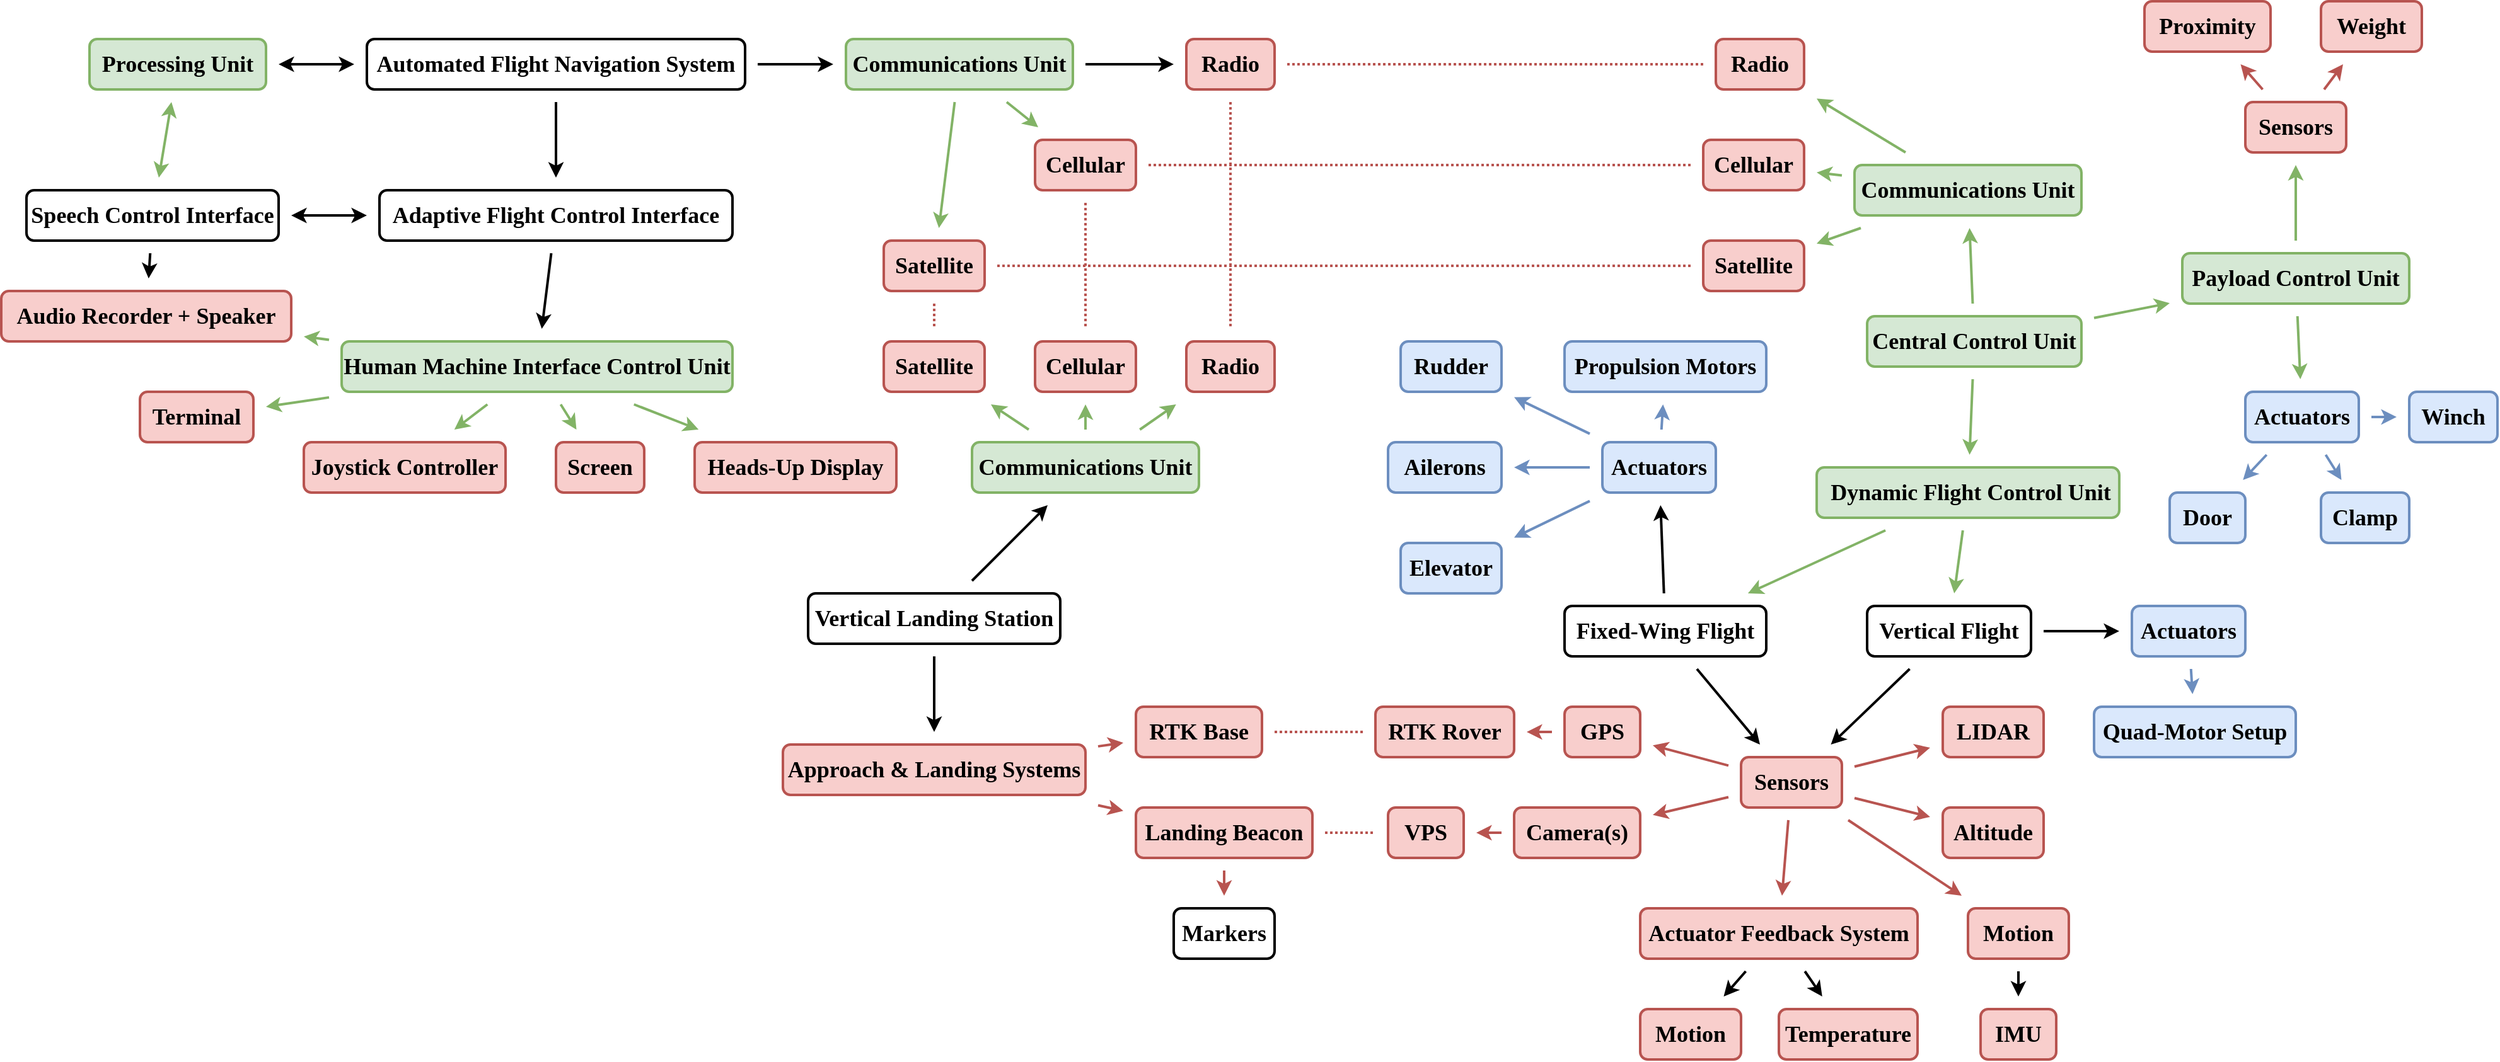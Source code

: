 <mxfile version="26.0.2">
  <diagram name="Page-1" id="opTFxVHu0gOJ7aBRX90U">
    <mxGraphModel dx="2050" dy="780" grid="1" gridSize="10" guides="0" tooltips="1" connect="1" arrows="1" fold="1" page="1" pageScale="1" pageWidth="3300" pageHeight="4681" math="0" shadow="0">
      <root>
        <mxCell id="0" />
        <mxCell id="1" parent="0" />
        <mxCell id="glFljDJXkqwpiTUZza7d-10" style="edgeStyle=none;shape=connector;rounded=0;orthogonalLoop=1;jettySize=auto;html=1;strokeColor=#82b366;strokeWidth=2;align=center;verticalAlign=middle;fontFamily=Helvetica;fontSize=18;fontColor=default;labelBackgroundColor=default;startArrow=none;startFill=0;endArrow=classic;sourcePerimeterSpacing=10;targetPerimeterSpacing=10;fillColor=#d5e8d4;" parent="1" source="glFljDJXkqwpiTUZza7d-3" target="glFljDJXkqwpiTUZza7d-7" edge="1">
          <mxGeometry relative="1" as="geometry" />
        </mxCell>
        <mxCell id="glFljDJXkqwpiTUZza7d-12" style="edgeStyle=none;shape=connector;rounded=0;orthogonalLoop=1;jettySize=auto;html=1;strokeColor=#82b366;strokeWidth=2;align=center;verticalAlign=middle;fontFamily=Helvetica;fontSize=18;fontColor=default;labelBackgroundColor=default;startArrow=none;startFill=0;endArrow=classic;sourcePerimeterSpacing=10;targetPerimeterSpacing=10;fillColor=#d5e8d4;" parent="1" source="glFljDJXkqwpiTUZza7d-3" target="glFljDJXkqwpiTUZza7d-8" edge="1">
          <mxGeometry relative="1" as="geometry" />
        </mxCell>
        <mxCell id="cvHBOhSXhbi2I6oa22PW-60" value="" style="edgeStyle=none;shape=connector;rounded=0;orthogonalLoop=1;jettySize=auto;html=1;strokeColor=#82b366;strokeWidth=2;align=center;verticalAlign=middle;fontFamily=Helvetica;fontSize=18;fontColor=default;labelBackgroundColor=default;startArrow=none;startFill=0;endArrow=classic;sourcePerimeterSpacing=10;targetPerimeterSpacing=10;fillColor=#d5e8d4;" parent="1" source="glFljDJXkqwpiTUZza7d-3" target="cvHBOhSXhbi2I6oa22PW-59" edge="1">
          <mxGeometry relative="1" as="geometry" />
        </mxCell>
        <mxCell id="glFljDJXkqwpiTUZza7d-3" value="&lt;font&gt;Central Control Unit&lt;/font&gt;" style="rounded=1;whiteSpace=wrap;html=1;glass=0;shadow=0;fontFamily=Times New Roman;perimeterSpacing=0;strokeWidth=2;fontSize=18;fontStyle=1;fillColor=#d5e8d4;strokeColor=#82b366;" parent="1" vertex="1">
          <mxGeometry x="1800" y="540" width="170" height="40" as="geometry" />
        </mxCell>
        <mxCell id="cvHBOhSXhbi2I6oa22PW-13" value="" style="edgeStyle=none;shape=connector;rounded=0;orthogonalLoop=1;jettySize=auto;html=1;strokeColor=#82b366;strokeWidth=2;align=center;verticalAlign=middle;fontFamily=Helvetica;fontSize=18;fontColor=default;labelBackgroundColor=default;startArrow=none;startFill=0;endArrow=classic;sourcePerimeterSpacing=10;targetPerimeterSpacing=10;fillColor=#d5e8d4;" parent="1" source="glFljDJXkqwpiTUZza7d-7" target="cvHBOhSXhbi2I6oa22PW-12" edge="1">
          <mxGeometry relative="1" as="geometry" />
        </mxCell>
        <mxCell id="cvHBOhSXhbi2I6oa22PW-17" value="" style="edgeStyle=none;shape=connector;rounded=0;orthogonalLoop=1;jettySize=auto;html=1;strokeColor=#82b366;strokeWidth=2;align=center;verticalAlign=middle;fontFamily=Helvetica;fontSize=18;fontColor=default;labelBackgroundColor=default;startArrow=none;startFill=0;endArrow=classic;sourcePerimeterSpacing=10;targetPerimeterSpacing=10;fillColor=#d5e8d4;" parent="1" source="glFljDJXkqwpiTUZza7d-7" target="cvHBOhSXhbi2I6oa22PW-16" edge="1">
          <mxGeometry relative="1" as="geometry" />
        </mxCell>
        <mxCell id="glFljDJXkqwpiTUZza7d-7" value="&amp;nbsp;Dynamic Flight Control Unit" style="rounded=1;whiteSpace=wrap;html=1;glass=0;shadow=0;fontFamily=Times New Roman;perimeterSpacing=0;strokeWidth=2;fontSize=18;fontStyle=1;fillColor=#d5e8d4;strokeColor=#82b366;" parent="1" vertex="1">
          <mxGeometry x="1760" y="660" width="240" height="40" as="geometry" />
        </mxCell>
        <mxCell id="cvHBOhSXhbi2I6oa22PW-1" style="edgeStyle=none;shape=connector;rounded=0;orthogonalLoop=1;jettySize=auto;html=1;strokeColor=#82b366;strokeWidth=2;align=center;verticalAlign=middle;fontFamily=Helvetica;fontSize=18;fontColor=default;labelBackgroundColor=default;startArrow=none;startFill=0;endArrow=classic;sourcePerimeterSpacing=10;targetPerimeterSpacing=10;fillColor=#d5e8d4;" parent="1" source="glFljDJXkqwpiTUZza7d-8" target="glFljDJXkqwpiTUZza7d-13" edge="1">
          <mxGeometry relative="1" as="geometry" />
        </mxCell>
        <mxCell id="cvHBOhSXhbi2I6oa22PW-3" style="edgeStyle=none;shape=connector;rounded=0;orthogonalLoop=1;jettySize=auto;html=1;strokeColor=#82b366;strokeWidth=2;align=center;verticalAlign=middle;fontFamily=Helvetica;fontSize=18;fontColor=default;labelBackgroundColor=default;startArrow=none;startFill=0;endArrow=classic;sourcePerimeterSpacing=10;targetPerimeterSpacing=10;fillColor=#d5e8d4;" parent="1" source="glFljDJXkqwpiTUZza7d-8" target="cvHBOhSXhbi2I6oa22PW-2" edge="1">
          <mxGeometry relative="1" as="geometry" />
        </mxCell>
        <mxCell id="glFljDJXkqwpiTUZza7d-8" value="Payload Control Unit" style="rounded=1;whiteSpace=wrap;html=1;glass=0;shadow=0;fontFamily=Times New Roman;perimeterSpacing=0;strokeWidth=2;fontSize=18;fontStyle=1;fillColor=#d5e8d4;strokeColor=#82b366;" parent="1" vertex="1">
          <mxGeometry x="2050" y="490" width="180" height="40" as="geometry" />
        </mxCell>
        <mxCell id="cvHBOhSXhbi2I6oa22PW-10" style="edgeStyle=none;shape=connector;rounded=0;orthogonalLoop=1;jettySize=auto;html=1;strokeColor=#b85450;strokeWidth=2;align=center;verticalAlign=middle;fontFamily=Helvetica;fontSize=18;fontColor=default;labelBackgroundColor=default;startArrow=none;startFill=0;endArrow=classic;sourcePerimeterSpacing=10;targetPerimeterSpacing=10;fillColor=#f8cecc;" parent="1" source="glFljDJXkqwpiTUZza7d-13" target="glFljDJXkqwpiTUZza7d-15" edge="1">
          <mxGeometry relative="1" as="geometry" />
        </mxCell>
        <mxCell id="cvHBOhSXhbi2I6oa22PW-11" style="edgeStyle=none;shape=connector;rounded=0;orthogonalLoop=1;jettySize=auto;html=1;strokeColor=#b85450;strokeWidth=2;align=center;verticalAlign=middle;fontFamily=Helvetica;fontSize=18;fontColor=default;labelBackgroundColor=default;startArrow=none;startFill=0;endArrow=classic;sourcePerimeterSpacing=10;targetPerimeterSpacing=10;fillColor=#f8cecc;" parent="1" source="glFljDJXkqwpiTUZza7d-13" target="glFljDJXkqwpiTUZza7d-14" edge="1">
          <mxGeometry relative="1" as="geometry" />
        </mxCell>
        <mxCell id="glFljDJXkqwpiTUZza7d-13" value="Sensors" style="rounded=1;whiteSpace=wrap;html=1;glass=0;shadow=0;fontFamily=Times New Roman;perimeterSpacing=0;strokeWidth=2;fontSize=18;fontStyle=1;fillColor=#f8cecc;strokeColor=#b85450;" parent="1" vertex="1">
          <mxGeometry x="2100" y="370" width="80" height="40" as="geometry" />
        </mxCell>
        <mxCell id="glFljDJXkqwpiTUZza7d-14" value="Proximity" style="rounded=1;whiteSpace=wrap;html=1;glass=0;shadow=0;fontFamily=Times New Roman;perimeterSpacing=0;strokeWidth=2;fontSize=18;fontStyle=1;fillColor=#f8cecc;strokeColor=#b85450;" parent="1" vertex="1">
          <mxGeometry x="2020" y="290" width="100" height="40" as="geometry" />
        </mxCell>
        <mxCell id="glFljDJXkqwpiTUZza7d-15" value="Weight" style="rounded=1;whiteSpace=wrap;html=1;glass=0;shadow=0;fontFamily=Times New Roman;perimeterSpacing=0;strokeWidth=2;fontSize=18;fontStyle=1;fillColor=#f8cecc;strokeColor=#b85450;" parent="1" vertex="1">
          <mxGeometry x="2160" y="290" width="80" height="40" as="geometry" />
        </mxCell>
        <mxCell id="cvHBOhSXhbi2I6oa22PW-7" style="edgeStyle=none;shape=connector;rounded=0;orthogonalLoop=1;jettySize=auto;html=1;strokeColor=#6c8ebf;strokeWidth=2;align=center;verticalAlign=middle;fontFamily=Helvetica;fontSize=18;fontColor=default;labelBackgroundColor=default;startArrow=none;startFill=0;endArrow=classic;sourcePerimeterSpacing=10;targetPerimeterSpacing=10;fillColor=#dae8fc;" parent="1" source="cvHBOhSXhbi2I6oa22PW-2" target="cvHBOhSXhbi2I6oa22PW-4" edge="1">
          <mxGeometry relative="1" as="geometry" />
        </mxCell>
        <mxCell id="cvHBOhSXhbi2I6oa22PW-8" style="edgeStyle=none;shape=connector;rounded=0;orthogonalLoop=1;jettySize=auto;html=1;strokeColor=#6c8ebf;strokeWidth=2;align=center;verticalAlign=middle;fontFamily=Helvetica;fontSize=18;fontColor=default;labelBackgroundColor=default;startArrow=none;startFill=0;endArrow=classic;sourcePerimeterSpacing=10;targetPerimeterSpacing=10;fillColor=#dae8fc;" parent="1" source="cvHBOhSXhbi2I6oa22PW-2" target="cvHBOhSXhbi2I6oa22PW-5" edge="1">
          <mxGeometry relative="1" as="geometry" />
        </mxCell>
        <mxCell id="cvHBOhSXhbi2I6oa22PW-9" style="edgeStyle=none;shape=connector;rounded=0;orthogonalLoop=1;jettySize=auto;html=1;strokeColor=#6c8ebf;strokeWidth=2;align=center;verticalAlign=middle;fontFamily=Helvetica;fontSize=18;fontColor=default;labelBackgroundColor=default;startArrow=none;startFill=0;endArrow=classic;sourcePerimeterSpacing=10;targetPerimeterSpacing=10;fillColor=#dae8fc;" parent="1" source="cvHBOhSXhbi2I6oa22PW-2" target="cvHBOhSXhbi2I6oa22PW-6" edge="1">
          <mxGeometry relative="1" as="geometry" />
        </mxCell>
        <mxCell id="cvHBOhSXhbi2I6oa22PW-2" value="Actuators" style="rounded=1;whiteSpace=wrap;html=1;glass=0;shadow=0;fontFamily=Times New Roman;perimeterSpacing=0;strokeWidth=2;fontSize=18;fontStyle=1;fillColor=#dae8fc;strokeColor=#6c8ebf;" parent="1" vertex="1">
          <mxGeometry x="2100" y="600" width="90" height="40" as="geometry" />
        </mxCell>
        <mxCell id="cvHBOhSXhbi2I6oa22PW-4" value="Door" style="rounded=1;whiteSpace=wrap;html=1;glass=0;shadow=0;fontFamily=Times New Roman;perimeterSpacing=0;strokeWidth=2;fontSize=18;fontStyle=1;fillColor=#dae8fc;strokeColor=#6c8ebf;" parent="1" vertex="1">
          <mxGeometry x="2040" y="680" width="60" height="40" as="geometry" />
        </mxCell>
        <mxCell id="cvHBOhSXhbi2I6oa22PW-5" value="Clamp" style="rounded=1;whiteSpace=wrap;html=1;glass=0;shadow=0;fontFamily=Times New Roman;perimeterSpacing=0;strokeWidth=2;fontSize=18;fontStyle=1;fillColor=#dae8fc;strokeColor=#6c8ebf;" parent="1" vertex="1">
          <mxGeometry x="2160" y="680" width="70" height="40" as="geometry" />
        </mxCell>
        <mxCell id="cvHBOhSXhbi2I6oa22PW-6" value="Winch" style="rounded=1;whiteSpace=wrap;html=1;glass=0;shadow=0;fontFamily=Times New Roman;perimeterSpacing=0;strokeWidth=2;fontSize=18;fontStyle=1;fillColor=#dae8fc;strokeColor=#6c8ebf;" parent="1" vertex="1">
          <mxGeometry x="2230" y="600" width="70" height="40" as="geometry" />
        </mxCell>
        <mxCell id="cvHBOhSXhbi2I6oa22PW-15" value="" style="edgeStyle=none;shape=connector;rounded=0;orthogonalLoop=1;jettySize=auto;html=1;strokeColor=default;strokeWidth=2;align=center;verticalAlign=middle;fontFamily=Helvetica;fontSize=18;fontColor=default;labelBackgroundColor=default;startArrow=none;startFill=0;endArrow=classic;sourcePerimeterSpacing=10;targetPerimeterSpacing=10;" parent="1" source="cvHBOhSXhbi2I6oa22PW-12" target="cvHBOhSXhbi2I6oa22PW-14" edge="1">
          <mxGeometry relative="1" as="geometry" />
        </mxCell>
        <mxCell id="cvHBOhSXhbi2I6oa22PW-33" value="" style="edgeStyle=none;shape=connector;rounded=0;orthogonalLoop=1;jettySize=auto;html=1;strokeColor=default;strokeWidth=2;align=center;verticalAlign=middle;fontFamily=Helvetica;fontSize=18;fontColor=default;labelBackgroundColor=default;startArrow=none;startFill=0;endArrow=classic;sourcePerimeterSpacing=10;targetPerimeterSpacing=10;" parent="1" source="cvHBOhSXhbi2I6oa22PW-12" target="cvHBOhSXhbi2I6oa22PW-32" edge="1">
          <mxGeometry relative="1" as="geometry" />
        </mxCell>
        <mxCell id="cvHBOhSXhbi2I6oa22PW-12" value="Fixed-Wing Flight" style="whiteSpace=wrap;html=1;fontSize=18;fontFamily=Times New Roman;rounded=1;glass=0;shadow=0;strokeWidth=2;fontStyle=1;" parent="1" vertex="1">
          <mxGeometry x="1560" y="770" width="160" height="40" as="geometry" />
        </mxCell>
        <mxCell id="cvHBOhSXhbi2I6oa22PW-19" value="" style="edgeStyle=none;shape=connector;rounded=0;orthogonalLoop=1;jettySize=auto;html=1;strokeColor=#b85450;strokeWidth=2;align=center;verticalAlign=middle;fontFamily=Helvetica;fontSize=18;fontColor=default;labelBackgroundColor=default;startArrow=none;startFill=0;endArrow=classic;sourcePerimeterSpacing=10;targetPerimeterSpacing=10;fillColor=#f8cecc;" parent="1" source="cvHBOhSXhbi2I6oa22PW-14" target="cvHBOhSXhbi2I6oa22PW-18" edge="1">
          <mxGeometry relative="1" as="geometry" />
        </mxCell>
        <mxCell id="cvHBOhSXhbi2I6oa22PW-22" value="" style="edgeStyle=none;shape=connector;rounded=0;orthogonalLoop=1;jettySize=auto;html=1;strokeColor=#b85450;strokeWidth=2;align=center;verticalAlign=middle;fontFamily=Helvetica;fontSize=18;fontColor=default;labelBackgroundColor=default;startArrow=none;startFill=0;endArrow=classic;sourcePerimeterSpacing=10;targetPerimeterSpacing=10;fillColor=#f8cecc;" parent="1" source="cvHBOhSXhbi2I6oa22PW-14" target="cvHBOhSXhbi2I6oa22PW-21" edge="1">
          <mxGeometry relative="1" as="geometry" />
        </mxCell>
        <mxCell id="cvHBOhSXhbi2I6oa22PW-24" value="" style="edgeStyle=none;shape=connector;rounded=0;orthogonalLoop=1;jettySize=auto;html=1;strokeColor=#b85450;strokeWidth=2;align=center;verticalAlign=middle;fontFamily=Helvetica;fontSize=18;fontColor=default;labelBackgroundColor=default;startArrow=none;startFill=0;endArrow=classic;sourcePerimeterSpacing=10;targetPerimeterSpacing=10;fillColor=#f8cecc;" parent="1" source="cvHBOhSXhbi2I6oa22PW-14" target="cvHBOhSXhbi2I6oa22PW-23" edge="1">
          <mxGeometry relative="1" as="geometry" />
        </mxCell>
        <mxCell id="cvHBOhSXhbi2I6oa22PW-29" value="" style="edgeStyle=none;shape=connector;rounded=0;orthogonalLoop=1;jettySize=auto;html=1;strokeColor=#b85450;strokeWidth=2;align=center;verticalAlign=middle;fontFamily=Helvetica;fontSize=18;fontColor=default;labelBackgroundColor=default;startArrow=none;startFill=0;endArrow=classic;sourcePerimeterSpacing=10;targetPerimeterSpacing=10;fillColor=#f8cecc;" parent="1" source="cvHBOhSXhbi2I6oa22PW-14" target="cvHBOhSXhbi2I6oa22PW-28" edge="1">
          <mxGeometry relative="1" as="geometry" />
        </mxCell>
        <mxCell id="cvHBOhSXhbi2I6oa22PW-54" value="" style="edgeStyle=none;shape=connector;rounded=0;orthogonalLoop=1;jettySize=auto;html=1;strokeColor=#b85450;strokeWidth=2;align=center;verticalAlign=middle;fontFamily=Helvetica;fontSize=18;fontColor=default;labelBackgroundColor=default;startArrow=none;startFill=0;endArrow=classic;sourcePerimeterSpacing=10;targetPerimeterSpacing=10;fillColor=#f8cecc;" parent="1" source="cvHBOhSXhbi2I6oa22PW-14" target="cvHBOhSXhbi2I6oa22PW-53" edge="1">
          <mxGeometry relative="1" as="geometry" />
        </mxCell>
        <mxCell id="cvHBOhSXhbi2I6oa22PW-151" style="edgeStyle=none;shape=connector;rounded=0;orthogonalLoop=1;jettySize=auto;html=1;strokeColor=#b85450;strokeWidth=2;align=center;verticalAlign=middle;fontFamily=Helvetica;fontSize=11;fontColor=default;labelBackgroundColor=default;startArrow=none;startFill=0;endArrow=classic;sourcePerimeterSpacing=10;targetPerimeterSpacing=10;fillColor=#f8cecc;" parent="1" source="cvHBOhSXhbi2I6oa22PW-14" target="cvHBOhSXhbi2I6oa22PW-47" edge="1">
          <mxGeometry relative="1" as="geometry" />
        </mxCell>
        <mxCell id="cvHBOhSXhbi2I6oa22PW-14" value="&lt;font&gt;Sensors&lt;/font&gt;" style="whiteSpace=wrap;html=1;fontSize=18;fontFamily=Times New Roman;rounded=1;glass=0;shadow=0;strokeWidth=2;fontStyle=1;fillColor=#f8cecc;strokeColor=#b85450;" parent="1" vertex="1">
          <mxGeometry x="1700" y="890" width="80" height="40" as="geometry" />
        </mxCell>
        <mxCell id="cvHBOhSXhbi2I6oa22PW-42" style="edgeStyle=none;shape=connector;rounded=0;orthogonalLoop=1;jettySize=auto;html=1;strokeColor=default;strokeWidth=2;align=center;verticalAlign=middle;fontFamily=Helvetica;fontSize=18;fontColor=default;labelBackgroundColor=default;startArrow=none;startFill=0;endArrow=classic;sourcePerimeterSpacing=10;targetPerimeterSpacing=10;" parent="1" source="cvHBOhSXhbi2I6oa22PW-16" target="cvHBOhSXhbi2I6oa22PW-14" edge="1">
          <mxGeometry relative="1" as="geometry" />
        </mxCell>
        <mxCell id="cvHBOhSXhbi2I6oa22PW-44" value="" style="edgeStyle=none;shape=connector;rounded=0;orthogonalLoop=1;jettySize=auto;html=1;strokeColor=default;strokeWidth=2;align=center;verticalAlign=middle;fontFamily=Helvetica;fontSize=18;fontColor=default;labelBackgroundColor=default;startArrow=none;startFill=0;endArrow=classic;sourcePerimeterSpacing=10;targetPerimeterSpacing=10;" parent="1" source="cvHBOhSXhbi2I6oa22PW-16" target="cvHBOhSXhbi2I6oa22PW-43" edge="1">
          <mxGeometry relative="1" as="geometry" />
        </mxCell>
        <mxCell id="cvHBOhSXhbi2I6oa22PW-16" value="Vertical Flight" style="whiteSpace=wrap;html=1;fontSize=18;fontFamily=Times New Roman;rounded=1;glass=0;shadow=0;strokeWidth=2;fontStyle=1;" parent="1" vertex="1">
          <mxGeometry x="1800" y="770" width="130" height="40" as="geometry" />
        </mxCell>
        <mxCell id="cvHBOhSXhbi2I6oa22PW-71" style="edgeStyle=none;shape=connector;rounded=0;orthogonalLoop=1;jettySize=auto;html=1;strokeColor=#b85450;strokeWidth=2;align=center;verticalAlign=middle;fontFamily=Helvetica;fontSize=18;fontColor=default;labelBackgroundColor=default;startArrow=none;startFill=0;endArrow=classic;sourcePerimeterSpacing=10;targetPerimeterSpacing=10;fillColor=#f8cecc;" parent="1" source="cvHBOhSXhbi2I6oa22PW-18" target="cvHBOhSXhbi2I6oa22PW-70" edge="1">
          <mxGeometry relative="1" as="geometry" />
        </mxCell>
        <mxCell id="cvHBOhSXhbi2I6oa22PW-18" value="Camera(s)" style="whiteSpace=wrap;html=1;fontSize=18;fontFamily=Times New Roman;rounded=1;glass=0;shadow=0;strokeWidth=2;fontStyle=1;fillColor=#f8cecc;strokeColor=#b85450;" parent="1" vertex="1">
          <mxGeometry x="1520" y="930" width="100" height="40" as="geometry" />
        </mxCell>
        <mxCell id="cvHBOhSXhbi2I6oa22PW-56" value="" style="edgeStyle=none;shape=connector;rounded=0;orthogonalLoop=1;jettySize=auto;html=1;strokeColor=default;strokeWidth=2;align=center;verticalAlign=middle;fontFamily=Helvetica;fontSize=18;fontColor=default;labelBackgroundColor=default;startArrow=none;startFill=0;endArrow=classic;sourcePerimeterSpacing=10;targetPerimeterSpacing=10;" parent="1" source="cvHBOhSXhbi2I6oa22PW-21" target="cvHBOhSXhbi2I6oa22PW-55" edge="1">
          <mxGeometry relative="1" as="geometry" />
        </mxCell>
        <mxCell id="cvHBOhSXhbi2I6oa22PW-58" value="" style="edgeStyle=none;shape=connector;rounded=0;orthogonalLoop=1;jettySize=auto;html=1;strokeColor=default;strokeWidth=2;align=center;verticalAlign=middle;fontFamily=Helvetica;fontSize=18;fontColor=default;labelBackgroundColor=default;startArrow=none;startFill=0;endArrow=classic;sourcePerimeterSpacing=10;targetPerimeterSpacing=10;" parent="1" source="cvHBOhSXhbi2I6oa22PW-21" target="cvHBOhSXhbi2I6oa22PW-57" edge="1">
          <mxGeometry relative="1" as="geometry" />
        </mxCell>
        <mxCell id="cvHBOhSXhbi2I6oa22PW-21" value="Actuator Feedback System" style="whiteSpace=wrap;html=1;fontSize=18;fontFamily=Times New Roman;rounded=1;glass=0;shadow=0;strokeWidth=2;fontStyle=1;fillColor=#f8cecc;strokeColor=#b85450;" parent="1" vertex="1">
          <mxGeometry x="1620" y="1010" width="220" height="40" as="geometry" />
        </mxCell>
        <mxCell id="cvHBOhSXhbi2I6oa22PW-26" value="" style="edgeStyle=none;shape=connector;rounded=0;orthogonalLoop=1;jettySize=auto;html=1;strokeColor=default;strokeWidth=2;align=center;verticalAlign=middle;fontFamily=Helvetica;fontSize=18;fontColor=default;labelBackgroundColor=default;startArrow=none;startFill=0;endArrow=classic;sourcePerimeterSpacing=10;targetPerimeterSpacing=10;" parent="1" source="cvHBOhSXhbi2I6oa22PW-23" target="cvHBOhSXhbi2I6oa22PW-25" edge="1">
          <mxGeometry relative="1" as="geometry" />
        </mxCell>
        <mxCell id="cvHBOhSXhbi2I6oa22PW-23" value="Motion" style="whiteSpace=wrap;html=1;fontSize=18;fontFamily=Times New Roman;rounded=1;glass=0;shadow=0;strokeWidth=2;fontStyle=1;fillColor=#f8cecc;strokeColor=#b85450;" parent="1" vertex="1">
          <mxGeometry x="1880" y="1010" width="80" height="40" as="geometry" />
        </mxCell>
        <mxCell id="cvHBOhSXhbi2I6oa22PW-25" value="IMU" style="whiteSpace=wrap;html=1;fontSize=18;fontFamily=Times New Roman;rounded=1;glass=0;shadow=0;strokeWidth=2;fontStyle=1;fillColor=#f8cecc;strokeColor=#b85450;" parent="1" vertex="1">
          <mxGeometry x="1890" y="1090" width="60" height="40" as="geometry" />
        </mxCell>
        <mxCell id="cvHBOhSXhbi2I6oa22PW-31" value="" style="edgeStyle=none;shape=connector;rounded=0;orthogonalLoop=1;jettySize=auto;html=1;strokeColor=#b85450;strokeWidth=2;align=center;verticalAlign=middle;fontFamily=Helvetica;fontSize=18;fontColor=default;labelBackgroundColor=default;startArrow=none;startFill=0;endArrow=classic;sourcePerimeterSpacing=10;targetPerimeterSpacing=10;fillColor=#f8cecc;" parent="1" source="cvHBOhSXhbi2I6oa22PW-28" target="cvHBOhSXhbi2I6oa22PW-30" edge="1">
          <mxGeometry relative="1" as="geometry" />
        </mxCell>
        <mxCell id="cvHBOhSXhbi2I6oa22PW-28" value="GPS" style="whiteSpace=wrap;html=1;fontSize=18;fontFamily=Times New Roman;rounded=1;glass=0;shadow=0;strokeWidth=2;fontStyle=1;fillColor=#f8cecc;strokeColor=#b85450;" parent="1" vertex="1">
          <mxGeometry x="1560" y="850" width="60" height="40" as="geometry" />
        </mxCell>
        <mxCell id="cvHBOhSXhbi2I6oa22PW-30" value="RTK Rover" style="whiteSpace=wrap;html=1;fontSize=18;fontFamily=Times New Roman;rounded=1;glass=0;shadow=0;strokeWidth=2;fontStyle=1;fillColor=#f8cecc;strokeColor=#b85450;" parent="1" vertex="1">
          <mxGeometry x="1410" y="850" width="110" height="40" as="geometry" />
        </mxCell>
        <mxCell id="cvHBOhSXhbi2I6oa22PW-35" value="" style="edgeStyle=none;shape=connector;rounded=0;orthogonalLoop=1;jettySize=auto;html=1;strokeColor=#6c8ebf;strokeWidth=2;align=center;verticalAlign=middle;fontFamily=Helvetica;fontSize=18;fontColor=default;labelBackgroundColor=default;startArrow=none;startFill=0;endArrow=classic;sourcePerimeterSpacing=10;targetPerimeterSpacing=10;fillColor=#dae8fc;" parent="1" source="cvHBOhSXhbi2I6oa22PW-32" target="cvHBOhSXhbi2I6oa22PW-34" edge="1">
          <mxGeometry relative="1" as="geometry" />
        </mxCell>
        <mxCell id="cvHBOhSXhbi2I6oa22PW-37" value="" style="edgeStyle=none;shape=connector;rounded=0;orthogonalLoop=1;jettySize=auto;html=1;strokeColor=#6c8ebf;strokeWidth=2;align=center;verticalAlign=middle;fontFamily=Helvetica;fontSize=18;fontColor=default;labelBackgroundColor=default;startArrow=none;startFill=0;endArrow=classic;sourcePerimeterSpacing=10;targetPerimeterSpacing=10;fillColor=#dae8fc;" parent="1" source="cvHBOhSXhbi2I6oa22PW-32" target="cvHBOhSXhbi2I6oa22PW-36" edge="1">
          <mxGeometry relative="1" as="geometry" />
        </mxCell>
        <mxCell id="cvHBOhSXhbi2I6oa22PW-39" value="" style="edgeStyle=none;shape=connector;rounded=0;orthogonalLoop=1;jettySize=auto;html=1;strokeColor=#6c8ebf;strokeWidth=2;align=center;verticalAlign=middle;fontFamily=Helvetica;fontSize=18;fontColor=default;labelBackgroundColor=default;startArrow=none;startFill=0;endArrow=classic;sourcePerimeterSpacing=10;targetPerimeterSpacing=10;fillColor=#dae8fc;" parent="1" source="cvHBOhSXhbi2I6oa22PW-32" target="cvHBOhSXhbi2I6oa22PW-38" edge="1">
          <mxGeometry relative="1" as="geometry" />
        </mxCell>
        <mxCell id="cvHBOhSXhbi2I6oa22PW-41" value="" style="edgeStyle=none;shape=connector;rounded=0;orthogonalLoop=1;jettySize=auto;html=1;strokeColor=#6c8ebf;strokeWidth=2;align=center;verticalAlign=middle;fontFamily=Helvetica;fontSize=18;fontColor=default;labelBackgroundColor=default;startArrow=none;startFill=0;endArrow=classic;sourcePerimeterSpacing=10;targetPerimeterSpacing=10;fillColor=#dae8fc;" parent="1" source="cvHBOhSXhbi2I6oa22PW-32" target="cvHBOhSXhbi2I6oa22PW-40" edge="1">
          <mxGeometry relative="1" as="geometry" />
        </mxCell>
        <mxCell id="cvHBOhSXhbi2I6oa22PW-32" value="Actuators" style="whiteSpace=wrap;html=1;fontSize=18;fontFamily=Times New Roman;rounded=1;glass=0;shadow=0;strokeWidth=2;fontStyle=1;fillColor=#dae8fc;strokeColor=#6c8ebf;" parent="1" vertex="1">
          <mxGeometry x="1590" y="640" width="90" height="40" as="geometry" />
        </mxCell>
        <mxCell id="cvHBOhSXhbi2I6oa22PW-34" value="Ailerons" style="whiteSpace=wrap;html=1;fontSize=18;fontFamily=Times New Roman;rounded=1;glass=0;shadow=0;strokeWidth=2;fontStyle=1;fillColor=#dae8fc;strokeColor=#6c8ebf;" parent="1" vertex="1">
          <mxGeometry x="1420" y="640" width="90" height="40" as="geometry" />
        </mxCell>
        <mxCell id="cvHBOhSXhbi2I6oa22PW-36" value="Elevator" style="whiteSpace=wrap;html=1;fontSize=18;fontFamily=Times New Roman;rounded=1;glass=0;shadow=0;strokeWidth=2;fontStyle=1;fillColor=#dae8fc;strokeColor=#6c8ebf;" parent="1" vertex="1">
          <mxGeometry x="1430" y="720" width="80" height="40" as="geometry" />
        </mxCell>
        <mxCell id="cvHBOhSXhbi2I6oa22PW-38" value="Rudder" style="whiteSpace=wrap;html=1;fontSize=18;fontFamily=Times New Roman;rounded=1;glass=0;shadow=0;strokeWidth=2;fontStyle=1;fillColor=#dae8fc;strokeColor=#6c8ebf;" parent="1" vertex="1">
          <mxGeometry x="1430" y="560" width="80" height="40" as="geometry" />
        </mxCell>
        <mxCell id="cvHBOhSXhbi2I6oa22PW-40" value="Propulsion Motors" style="whiteSpace=wrap;html=1;fontSize=18;fontFamily=Times New Roman;rounded=1;glass=0;shadow=0;strokeWidth=2;fontStyle=1;fillColor=#dae8fc;strokeColor=#6c8ebf;" parent="1" vertex="1">
          <mxGeometry x="1560" y="560" width="160" height="40" as="geometry" />
        </mxCell>
        <mxCell id="cvHBOhSXhbi2I6oa22PW-46" value="" style="edgeStyle=none;shape=connector;rounded=0;orthogonalLoop=1;jettySize=auto;html=1;strokeColor=#6c8ebf;strokeWidth=2;align=center;verticalAlign=middle;fontFamily=Helvetica;fontSize=18;fontColor=default;labelBackgroundColor=default;startArrow=none;startFill=0;endArrow=classic;sourcePerimeterSpacing=10;targetPerimeterSpacing=10;fillColor=#dae8fc;" parent="1" source="cvHBOhSXhbi2I6oa22PW-43" target="cvHBOhSXhbi2I6oa22PW-45" edge="1">
          <mxGeometry relative="1" as="geometry" />
        </mxCell>
        <mxCell id="cvHBOhSXhbi2I6oa22PW-43" value="Actuators" style="whiteSpace=wrap;html=1;fontSize=18;fontFamily=Times New Roman;rounded=1;glass=0;shadow=0;strokeWidth=2;fontStyle=1;fillColor=#dae8fc;strokeColor=#6c8ebf;" parent="1" vertex="1">
          <mxGeometry x="2010" y="770" width="90" height="40" as="geometry" />
        </mxCell>
        <mxCell id="cvHBOhSXhbi2I6oa22PW-45" value="Quad-Motor Setup" style="whiteSpace=wrap;html=1;fontSize=18;fontFamily=Times New Roman;rounded=1;glass=0;shadow=0;strokeWidth=2;fontStyle=1;fillColor=#dae8fc;strokeColor=#6c8ebf;" parent="1" vertex="1">
          <mxGeometry x="1980" y="850" width="160" height="40" as="geometry" />
        </mxCell>
        <mxCell id="cvHBOhSXhbi2I6oa22PW-47" value="LIDAR" style="whiteSpace=wrap;html=1;fontSize=18;fontFamily=Times New Roman;rounded=1;glass=0;shadow=0;strokeWidth=2;fontStyle=1;fillColor=#f8cecc;strokeColor=#b85450;" parent="1" vertex="1">
          <mxGeometry x="1860" y="850" width="80" height="40" as="geometry" />
        </mxCell>
        <mxCell id="cvHBOhSXhbi2I6oa22PW-53" value="Altitude" style="whiteSpace=wrap;html=1;fontSize=18;fontFamily=Times New Roman;rounded=1;glass=0;shadow=0;strokeWidth=2;fontStyle=1;fillColor=#f8cecc;strokeColor=#b85450;" parent="1" vertex="1">
          <mxGeometry x="1860" y="930" width="80" height="40" as="geometry" />
        </mxCell>
        <mxCell id="cvHBOhSXhbi2I6oa22PW-55" value="Motion" style="whiteSpace=wrap;html=1;fontSize=18;fontFamily=Times New Roman;rounded=1;glass=0;shadow=0;strokeWidth=2;fontStyle=1;fillColor=#f8cecc;strokeColor=#b85450;" parent="1" vertex="1">
          <mxGeometry x="1620" y="1090" width="80" height="40" as="geometry" />
        </mxCell>
        <mxCell id="cvHBOhSXhbi2I6oa22PW-57" value="Temperature" style="whiteSpace=wrap;html=1;fontSize=18;fontFamily=Times New Roman;rounded=1;glass=0;shadow=0;strokeWidth=2;fontStyle=1;fillColor=#f8cecc;strokeColor=#b85450;" parent="1" vertex="1">
          <mxGeometry x="1730" y="1090" width="110" height="40" as="geometry" />
        </mxCell>
        <mxCell id="cvHBOhSXhbi2I6oa22PW-62" value="" style="edgeStyle=none;shape=connector;rounded=0;orthogonalLoop=1;jettySize=auto;html=1;strokeColor=#82b366;strokeWidth=2;align=center;verticalAlign=middle;fontFamily=Helvetica;fontSize=18;fontColor=default;labelBackgroundColor=default;startArrow=none;startFill=0;endArrow=classic;sourcePerimeterSpacing=10;targetPerimeterSpacing=10;fillColor=#d5e8d4;" parent="1" source="cvHBOhSXhbi2I6oa22PW-59" target="cvHBOhSXhbi2I6oa22PW-61" edge="1">
          <mxGeometry relative="1" as="geometry" />
        </mxCell>
        <mxCell id="cvHBOhSXhbi2I6oa22PW-64" value="" style="edgeStyle=none;shape=connector;rounded=0;orthogonalLoop=1;jettySize=auto;html=1;strokeColor=#82b366;strokeWidth=2;align=center;verticalAlign=middle;fontFamily=Helvetica;fontSize=18;fontColor=default;labelBackgroundColor=default;startArrow=none;startFill=0;endArrow=classic;sourcePerimeterSpacing=10;targetPerimeterSpacing=10;fillColor=#d5e8d4;" parent="1" source="cvHBOhSXhbi2I6oa22PW-59" target="cvHBOhSXhbi2I6oa22PW-63" edge="1">
          <mxGeometry relative="1" as="geometry" />
        </mxCell>
        <mxCell id="cvHBOhSXhbi2I6oa22PW-66" value="" style="edgeStyle=none;shape=connector;rounded=0;orthogonalLoop=1;jettySize=auto;html=1;strokeColor=#82b366;strokeWidth=2;align=center;verticalAlign=middle;fontFamily=Helvetica;fontSize=18;fontColor=default;labelBackgroundColor=default;startArrow=none;startFill=0;endArrow=classic;sourcePerimeterSpacing=10;targetPerimeterSpacing=10;fillColor=#d5e8d4;" parent="1" source="cvHBOhSXhbi2I6oa22PW-59" target="cvHBOhSXhbi2I6oa22PW-65" edge="1">
          <mxGeometry relative="1" as="geometry" />
        </mxCell>
        <mxCell id="cvHBOhSXhbi2I6oa22PW-59" value="Communications Unit" style="whiteSpace=wrap;html=1;fontSize=18;fontFamily=Times New Roman;rounded=1;glass=0;shadow=0;strokeWidth=2;fontStyle=1;fillColor=#d5e8d4;strokeColor=#82b366;" parent="1" vertex="1">
          <mxGeometry x="1790" y="420" width="180" height="40" as="geometry" />
        </mxCell>
        <mxCell id="cvHBOhSXhbi2I6oa22PW-61" value="Radio" style="whiteSpace=wrap;html=1;fontSize=18;fontFamily=Times New Roman;rounded=1;glass=0;shadow=0;strokeWidth=2;fontStyle=1;fillColor=#f8cecc;strokeColor=#b85450;" parent="1" vertex="1">
          <mxGeometry x="1680" y="320" width="70" height="40" as="geometry" />
        </mxCell>
        <mxCell id="cvHBOhSXhbi2I6oa22PW-63" value="Cellular" style="whiteSpace=wrap;html=1;fontSize=18;fontFamily=Times New Roman;rounded=1;glass=0;shadow=0;strokeWidth=2;fontStyle=1;fillColor=#f8cecc;strokeColor=#b85450;" parent="1" vertex="1">
          <mxGeometry x="1670" y="400" width="80" height="40" as="geometry" />
        </mxCell>
        <mxCell id="cvHBOhSXhbi2I6oa22PW-65" value="Satellite" style="whiteSpace=wrap;html=1;fontSize=18;fontFamily=Times New Roman;rounded=1;glass=0;shadow=0;strokeWidth=2;fontStyle=1;fillColor=#f8cecc;strokeColor=#b85450;" parent="1" vertex="1">
          <mxGeometry x="1670" y="480" width="80" height="40" as="geometry" />
        </mxCell>
        <mxCell id="cvHBOhSXhbi2I6oa22PW-70" value="VPS" style="whiteSpace=wrap;html=1;fontSize=18;fontFamily=Times New Roman;rounded=1;glass=0;shadow=0;strokeWidth=2;fontStyle=1;fillColor=#f8cecc;strokeColor=#b85450;" parent="1" vertex="1">
          <mxGeometry x="1420" y="930" width="60" height="40" as="geometry" />
        </mxCell>
        <mxCell id="cvHBOhSXhbi2I6oa22PW-90" style="rounded=0;orthogonalLoop=1;jettySize=auto;html=1;shadow=0;glass=0;strokeColor=#b85450;strokeWidth=2;align=center;verticalAlign=middle;fontFamily=Helvetica;fontSize=18;fontColor=default;fillColor=#f8cecc;endArrow=none;endFill=0;dashed=1;dashPattern=1 1;labelBackgroundColor=default;startArrow=none;startFill=0;sourcePerimeterSpacing=10;targetPerimeterSpacing=10;" parent="1" source="cvHBOhSXhbi2I6oa22PW-82" target="cvHBOhSXhbi2I6oa22PW-63" edge="1">
          <mxGeometry relative="1" as="geometry" />
        </mxCell>
        <mxCell id="cvHBOhSXhbi2I6oa22PW-87" style="edgeStyle=none;shape=connector;rounded=0;orthogonalLoop=1;jettySize=auto;html=1;strokeColor=default;strokeWidth=2;align=center;verticalAlign=middle;fontFamily=Helvetica;fontSize=11;fontColor=default;labelBackgroundColor=default;startArrow=none;startFill=0;endArrow=classic;sourcePerimeterSpacing=10;targetPerimeterSpacing=10;" parent="1" source="cvHBOhSXhbi2I6oa22PW-83" target="cvHBOhSXhbi2I6oa22PW-85" edge="1">
          <mxGeometry relative="1" as="geometry" />
        </mxCell>
        <mxCell id="cvHBOhSXhbi2I6oa22PW-88" style="edgeStyle=none;shape=connector;rounded=0;orthogonalLoop=1;jettySize=auto;html=1;strokeColor=#82b366;strokeWidth=2;align=center;verticalAlign=middle;fontFamily=Helvetica;fontSize=11;fontColor=default;labelBackgroundColor=default;startArrow=none;startFill=0;endArrow=classic;sourcePerimeterSpacing=10;targetPerimeterSpacing=10;fillColor=#d5e8d4;" parent="1" source="cvHBOhSXhbi2I6oa22PW-83" target="cvHBOhSXhbi2I6oa22PW-82" edge="1">
          <mxGeometry relative="1" as="geometry" />
        </mxCell>
        <mxCell id="cvHBOhSXhbi2I6oa22PW-89" style="edgeStyle=none;shape=connector;rounded=0;orthogonalLoop=1;jettySize=auto;html=1;strokeColor=#82b366;strokeWidth=2;align=center;verticalAlign=middle;fontFamily=Helvetica;fontSize=11;fontColor=default;labelBackgroundColor=default;startArrow=none;startFill=0;endArrow=classic;sourcePerimeterSpacing=10;targetPerimeterSpacing=10;fillColor=#d5e8d4;" parent="1" source="cvHBOhSXhbi2I6oa22PW-83" target="cvHBOhSXhbi2I6oa22PW-86" edge="1">
          <mxGeometry relative="1" as="geometry" />
        </mxCell>
        <mxCell id="cvHBOhSXhbi2I6oa22PW-83" value="Communications Unit" style="rounded=1;whiteSpace=wrap;html=1;glass=0;shadow=0;fontFamily=Times New Roman;perimeterSpacing=0;strokeWidth=2;fontSize=18;fontStyle=1;fillColor=#d5e8d4;strokeColor=#82b366;" parent="1" vertex="1">
          <mxGeometry x="990" y="320" width="180" height="40" as="geometry" />
        </mxCell>
        <mxCell id="cvHBOhSXhbi2I6oa22PW-91" style="rounded=0;orthogonalLoop=1;jettySize=auto;html=1;shadow=0;glass=0;strokeColor=#b85450;strokeWidth=2;align=center;verticalAlign=middle;fontFamily=Helvetica;fontSize=18;fontColor=default;fillColor=#f8cecc;labelBackgroundColor=default;startArrow=none;startFill=0;endArrow=none;sourcePerimeterSpacing=10;targetPerimeterSpacing=10;dashed=1;dashPattern=1 1;endFill=0;" parent="1" source="cvHBOhSXhbi2I6oa22PW-85" target="cvHBOhSXhbi2I6oa22PW-61" edge="1">
          <mxGeometry relative="1" as="geometry" />
        </mxCell>
        <mxCell id="cvHBOhSXhbi2I6oa22PW-85" value="Radio" style="whiteSpace=wrap;html=1;fontSize=18;fontFamily=Times New Roman;rounded=1;glass=0;shadow=0;strokeWidth=2;fontStyle=1;fillColor=#f8cecc;strokeColor=#b85450;" parent="1" vertex="1">
          <mxGeometry x="1260" y="320" width="70" height="40" as="geometry" />
        </mxCell>
        <mxCell id="cvHBOhSXhbi2I6oa22PW-92" style="rounded=0;orthogonalLoop=1;jettySize=auto;html=1;shadow=0;glass=0;strokeColor=#b85450;strokeWidth=2;align=center;verticalAlign=middle;fontFamily=Helvetica;fontSize=18;fontColor=default;fillColor=#f8cecc;labelBackgroundColor=default;startArrow=none;startFill=0;endArrow=none;sourcePerimeterSpacing=10;targetPerimeterSpacing=10;dashed=1;dashPattern=1 1;endFill=0;" parent="1" source="cvHBOhSXhbi2I6oa22PW-86" target="cvHBOhSXhbi2I6oa22PW-65" edge="1">
          <mxGeometry relative="1" as="geometry" />
        </mxCell>
        <mxCell id="cvHBOhSXhbi2I6oa22PW-86" value="Satellite" style="whiteSpace=wrap;html=1;fontSize=18;fontFamily=Times New Roman;rounded=1;glass=0;shadow=0;strokeWidth=2;fontStyle=1;fillColor=#f8cecc;strokeColor=#b85450;" parent="1" vertex="1">
          <mxGeometry x="1020" y="480" width="80" height="40" as="geometry" />
        </mxCell>
        <mxCell id="cvHBOhSXhbi2I6oa22PW-96" style="edgeStyle=none;shape=connector;rounded=0;orthogonalLoop=1;jettySize=auto;html=1;strokeColor=default;strokeWidth=2;align=center;verticalAlign=middle;fontFamily=Helvetica;fontSize=11;fontColor=default;labelBackgroundColor=default;startArrow=none;startFill=0;endArrow=classic;sourcePerimeterSpacing=10;targetPerimeterSpacing=10;" parent="1" source="cvHBOhSXhbi2I6oa22PW-94" target="cvHBOhSXhbi2I6oa22PW-83" edge="1">
          <mxGeometry relative="1" as="geometry" />
        </mxCell>
        <mxCell id="cvHBOhSXhbi2I6oa22PW-100" style="edgeStyle=none;shape=connector;rounded=0;orthogonalLoop=1;jettySize=auto;html=1;strokeColor=default;strokeWidth=2;align=center;verticalAlign=middle;fontFamily=Helvetica;fontSize=11;fontColor=default;labelBackgroundColor=default;startArrow=none;startFill=0;endArrow=classic;sourcePerimeterSpacing=10;targetPerimeterSpacing=10;" parent="1" source="cvHBOhSXhbi2I6oa22PW-94" target="cvHBOhSXhbi2I6oa22PW-99" edge="1">
          <mxGeometry relative="1" as="geometry" />
        </mxCell>
        <mxCell id="cvHBOhSXhbi2I6oa22PW-94" value="Automated Flight Navigation System" style="rounded=1;whiteSpace=wrap;html=1;glass=0;shadow=0;fontFamily=Times New Roman;perimeterSpacing=0;strokeWidth=2;fontSize=18;fontStyle=1;" parent="1" vertex="1">
          <mxGeometry x="610" y="320" width="300" height="40" as="geometry" />
        </mxCell>
        <mxCell id="cvHBOhSXhbi2I6oa22PW-98" style="edgeStyle=none;shape=connector;rounded=0;orthogonalLoop=1;jettySize=auto;html=1;strokeColor=default;strokeWidth=2;align=center;verticalAlign=middle;fontFamily=Helvetica;fontSize=11;fontColor=default;labelBackgroundColor=default;startArrow=classic;startFill=1;endArrow=classic;sourcePerimeterSpacing=10;targetPerimeterSpacing=10;" parent="1" source="cvHBOhSXhbi2I6oa22PW-97" target="cvHBOhSXhbi2I6oa22PW-94" edge="1">
          <mxGeometry relative="1" as="geometry" />
        </mxCell>
        <mxCell id="cvHBOhSXhbi2I6oa22PW-97" value="Processing Unit" style="rounded=1;whiteSpace=wrap;html=1;glass=0;shadow=0;fontFamily=Times New Roman;perimeterSpacing=0;strokeWidth=2;fontSize=18;fontStyle=1;fillColor=#d5e8d4;strokeColor=#82b366;" parent="1" vertex="1">
          <mxGeometry x="390" y="320" width="140" height="40" as="geometry" />
        </mxCell>
        <mxCell id="cvHBOhSXhbi2I6oa22PW-104" style="edgeStyle=none;shape=connector;rounded=0;orthogonalLoop=1;jettySize=auto;html=1;strokeColor=default;strokeWidth=2;align=center;verticalAlign=middle;fontFamily=Helvetica;fontSize=11;fontColor=default;labelBackgroundColor=default;startArrow=classic;startFill=1;endArrow=classic;sourcePerimeterSpacing=10;targetPerimeterSpacing=10;" parent="1" source="cvHBOhSXhbi2I6oa22PW-99" target="cvHBOhSXhbi2I6oa22PW-101" edge="1">
          <mxGeometry relative="1" as="geometry" />
        </mxCell>
        <mxCell id="cvHBOhSXhbi2I6oa22PW-146" style="edgeStyle=none;shape=connector;rounded=0;orthogonalLoop=1;jettySize=auto;html=1;strokeColor=default;strokeWidth=2;align=center;verticalAlign=middle;fontFamily=Helvetica;fontSize=11;fontColor=default;labelBackgroundColor=default;startArrow=none;startFill=0;endArrow=classic;sourcePerimeterSpacing=10;targetPerimeterSpacing=10;" parent="1" source="cvHBOhSXhbi2I6oa22PW-99" target="cvHBOhSXhbi2I6oa22PW-102" edge="1">
          <mxGeometry relative="1" as="geometry" />
        </mxCell>
        <mxCell id="cvHBOhSXhbi2I6oa22PW-99" value="Adaptive Flight Control Interface" style="rounded=1;whiteSpace=wrap;html=1;glass=0;shadow=0;fontFamily=Times New Roman;perimeterSpacing=0;strokeWidth=2;fontSize=18;fontStyle=1;" parent="1" vertex="1">
          <mxGeometry x="620" y="440" width="280" height="40" as="geometry" />
        </mxCell>
        <mxCell id="cvHBOhSXhbi2I6oa22PW-148" style="edgeStyle=none;shape=connector;rounded=0;orthogonalLoop=1;jettySize=auto;html=1;strokeColor=#82b366;strokeWidth=2;align=center;verticalAlign=middle;fontFamily=Helvetica;fontSize=11;fontColor=default;labelBackgroundColor=default;startArrow=classic;startFill=1;endArrow=classic;sourcePerimeterSpacing=10;targetPerimeterSpacing=10;fillColor=#d5e8d4;" parent="1" source="cvHBOhSXhbi2I6oa22PW-101" target="cvHBOhSXhbi2I6oa22PW-97" edge="1">
          <mxGeometry relative="1" as="geometry" />
        </mxCell>
        <mxCell id="cvHBOhSXhbi2I6oa22PW-150" style="edgeStyle=none;shape=connector;rounded=0;orthogonalLoop=1;jettySize=auto;html=1;strokeColor=default;strokeWidth=2;align=center;verticalAlign=middle;fontFamily=Helvetica;fontSize=11;fontColor=default;labelBackgroundColor=default;startArrow=none;startFill=0;endArrow=classic;sourcePerimeterSpacing=10;targetPerimeterSpacing=10;" parent="1" source="cvHBOhSXhbi2I6oa22PW-101" target="cvHBOhSXhbi2I6oa22PW-107" edge="1">
          <mxGeometry relative="1" as="geometry" />
        </mxCell>
        <mxCell id="cvHBOhSXhbi2I6oa22PW-101" value="Speech Control Interface" style="rounded=1;whiteSpace=wrap;html=1;glass=0;shadow=0;fontFamily=Times New Roman;perimeterSpacing=0;strokeWidth=2;fontSize=18;fontStyle=1;" parent="1" vertex="1">
          <mxGeometry x="340" y="440" width="200" height="40" as="geometry" />
        </mxCell>
        <mxCell id="cvHBOhSXhbi2I6oa22PW-110" style="edgeStyle=none;shape=connector;rounded=0;orthogonalLoop=1;jettySize=auto;html=1;strokeColor=#82b366;strokeWidth=2;align=center;verticalAlign=middle;fontFamily=Helvetica;fontSize=11;fontColor=default;labelBackgroundColor=default;startArrow=none;startFill=0;endArrow=classic;sourcePerimeterSpacing=10;targetPerimeterSpacing=10;fillColor=#d5e8d4;" parent="1" source="cvHBOhSXhbi2I6oa22PW-102" target="cvHBOhSXhbi2I6oa22PW-106" edge="1">
          <mxGeometry relative="1" as="geometry" />
        </mxCell>
        <mxCell id="cvHBOhSXhbi2I6oa22PW-111" style="edgeStyle=none;shape=connector;rounded=0;orthogonalLoop=1;jettySize=auto;html=1;strokeColor=#82b366;strokeWidth=2;align=center;verticalAlign=middle;fontFamily=Helvetica;fontSize=11;fontColor=default;labelBackgroundColor=default;startArrow=none;startFill=0;endArrow=classic;sourcePerimeterSpacing=10;targetPerimeterSpacing=10;fillColor=#d5e8d4;" parent="1" source="cvHBOhSXhbi2I6oa22PW-102" target="cvHBOhSXhbi2I6oa22PW-105" edge="1">
          <mxGeometry relative="1" as="geometry" />
        </mxCell>
        <mxCell id="cvHBOhSXhbi2I6oa22PW-112" style="edgeStyle=none;shape=connector;rounded=0;orthogonalLoop=1;jettySize=auto;html=1;strokeColor=#82b366;strokeWidth=2;align=center;verticalAlign=middle;fontFamily=Helvetica;fontSize=11;fontColor=default;labelBackgroundColor=default;startArrow=none;startFill=0;endArrow=classic;sourcePerimeterSpacing=10;targetPerimeterSpacing=10;fillColor=#d5e8d4;" parent="1" source="cvHBOhSXhbi2I6oa22PW-102" target="cvHBOhSXhbi2I6oa22PW-109" edge="1">
          <mxGeometry relative="1" as="geometry" />
        </mxCell>
        <mxCell id="cvHBOhSXhbi2I6oa22PW-113" style="edgeStyle=none;shape=connector;rounded=0;orthogonalLoop=1;jettySize=auto;html=1;strokeColor=#82b366;strokeWidth=2;align=center;verticalAlign=middle;fontFamily=Helvetica;fontSize=11;fontColor=default;labelBackgroundColor=default;startArrow=none;startFill=0;endArrow=classic;sourcePerimeterSpacing=10;targetPerimeterSpacing=10;fillColor=#d5e8d4;" parent="1" source="cvHBOhSXhbi2I6oa22PW-102" target="cvHBOhSXhbi2I6oa22PW-108" edge="1">
          <mxGeometry relative="1" as="geometry" />
        </mxCell>
        <mxCell id="cvHBOhSXhbi2I6oa22PW-115" style="edgeStyle=none;shape=connector;rounded=0;orthogonalLoop=1;jettySize=auto;html=1;strokeColor=#82b366;strokeWidth=2;align=center;verticalAlign=middle;fontFamily=Helvetica;fontSize=11;fontColor=default;labelBackgroundColor=default;startArrow=none;startFill=0;endArrow=classic;sourcePerimeterSpacing=10;targetPerimeterSpacing=10;fillColor=#d5e8d4;" parent="1" source="cvHBOhSXhbi2I6oa22PW-102" target="cvHBOhSXhbi2I6oa22PW-107" edge="1">
          <mxGeometry relative="1" as="geometry" />
        </mxCell>
        <mxCell id="cvHBOhSXhbi2I6oa22PW-102" value="Human Machine Interface Control Unit" style="rounded=1;whiteSpace=wrap;html=1;glass=0;shadow=0;fontFamily=Times New Roman;perimeterSpacing=0;strokeWidth=2;fontSize=18;fontStyle=1;fillColor=#d5e8d4;strokeColor=#82b366;" parent="1" vertex="1">
          <mxGeometry x="590" y="560" width="310" height="40" as="geometry" />
        </mxCell>
        <mxCell id="cvHBOhSXhbi2I6oa22PW-105" value="Terminal" style="rounded=1;whiteSpace=wrap;html=1;glass=0;shadow=0;fontFamily=Times New Roman;perimeterSpacing=0;strokeWidth=2;fontSize=18;fontStyle=1;fillColor=#f8cecc;strokeColor=#b85450;" parent="1" vertex="1">
          <mxGeometry x="430" y="600" width="90" height="40" as="geometry" />
        </mxCell>
        <mxCell id="cvHBOhSXhbi2I6oa22PW-106" value="Joystick Controller" style="rounded=1;whiteSpace=wrap;html=1;glass=0;shadow=0;fontFamily=Times New Roman;perimeterSpacing=0;strokeWidth=2;fontSize=18;fontStyle=1;fillColor=#f8cecc;strokeColor=#b85450;" parent="1" vertex="1">
          <mxGeometry x="560" y="640" width="160" height="40" as="geometry" />
        </mxCell>
        <mxCell id="cvHBOhSXhbi2I6oa22PW-107" value="Audio Recorder + Speaker" style="rounded=1;whiteSpace=wrap;html=1;glass=0;shadow=0;fontFamily=Times New Roman;perimeterSpacing=0;strokeWidth=2;fontSize=18;fontStyle=1;fillColor=#f8cecc;strokeColor=#b85450;" parent="1" vertex="1">
          <mxGeometry x="320" y="520" width="230" height="40" as="geometry" />
        </mxCell>
        <mxCell id="cvHBOhSXhbi2I6oa22PW-108" value="Screen" style="rounded=1;whiteSpace=wrap;html=1;glass=0;shadow=0;fontFamily=Times New Roman;perimeterSpacing=0;strokeWidth=2;fontSize=18;fontStyle=1;fillColor=#f8cecc;strokeColor=#b85450;" parent="1" vertex="1">
          <mxGeometry x="760" y="640" width="70" height="40" as="geometry" />
        </mxCell>
        <mxCell id="cvHBOhSXhbi2I6oa22PW-109" value="Heads-Up Display" style="rounded=1;whiteSpace=wrap;html=1;glass=0;shadow=0;fontFamily=Times New Roman;perimeterSpacing=0;strokeWidth=2;fontSize=18;fontStyle=1;fillColor=#f8cecc;strokeColor=#b85450;" parent="1" vertex="1">
          <mxGeometry x="870" y="640" width="160" height="40" as="geometry" />
        </mxCell>
        <mxCell id="cvHBOhSXhbi2I6oa22PW-121" style="edgeStyle=none;shape=connector;rounded=0;orthogonalLoop=1;jettySize=auto;html=1;strokeColor=default;strokeWidth=2;align=center;verticalAlign=middle;fontFamily=Helvetica;fontSize=11;fontColor=default;labelBackgroundColor=default;startArrow=none;startFill=0;endArrow=classic;sourcePerimeterSpacing=10;targetPerimeterSpacing=10;" parent="1" source="cvHBOhSXhbi2I6oa22PW-118" target="cvHBOhSXhbi2I6oa22PW-119" edge="1">
          <mxGeometry relative="1" as="geometry" />
        </mxCell>
        <mxCell id="cvHBOhSXhbi2I6oa22PW-140" style="edgeStyle=none;shape=connector;rounded=0;orthogonalLoop=1;jettySize=auto;html=1;strokeColor=default;strokeWidth=2;align=center;verticalAlign=middle;fontFamily=Helvetica;fontSize=11;fontColor=default;labelBackgroundColor=default;startArrow=none;startFill=0;endArrow=classic;sourcePerimeterSpacing=10;targetPerimeterSpacing=10;" parent="1" source="cvHBOhSXhbi2I6oa22PW-118" target="cvHBOhSXhbi2I6oa22PW-131" edge="1">
          <mxGeometry relative="1" as="geometry" />
        </mxCell>
        <mxCell id="cvHBOhSXhbi2I6oa22PW-118" value="Vertical Landing Station" style="rounded=1;whiteSpace=wrap;html=1;glass=0;shadow=0;fontFamily=Times New Roman;perimeterSpacing=0;strokeWidth=2;fontSize=18;fontStyle=1;" parent="1" vertex="1">
          <mxGeometry x="960" y="760" width="200" height="40" as="geometry" />
        </mxCell>
        <mxCell id="cvHBOhSXhbi2I6oa22PW-128" style="edgeStyle=none;shape=connector;rounded=0;orthogonalLoop=1;jettySize=auto;html=1;strokeColor=#82b366;strokeWidth=2;align=center;verticalAlign=middle;fontFamily=Helvetica;fontSize=11;fontColor=default;labelBackgroundColor=default;startArrow=none;startFill=0;endArrow=classic;sourcePerimeterSpacing=10;targetPerimeterSpacing=10;fillColor=#d5e8d4;" parent="1" source="cvHBOhSXhbi2I6oa22PW-119" target="cvHBOhSXhbi2I6oa22PW-124" edge="1">
          <mxGeometry relative="1" as="geometry" />
        </mxCell>
        <mxCell id="cvHBOhSXhbi2I6oa22PW-129" style="edgeStyle=none;shape=connector;rounded=0;orthogonalLoop=1;jettySize=auto;html=1;strokeColor=#82b366;strokeWidth=2;align=center;verticalAlign=middle;fontFamily=Helvetica;fontSize=11;fontColor=default;labelBackgroundColor=default;startArrow=none;startFill=0;endArrow=classic;sourcePerimeterSpacing=10;targetPerimeterSpacing=10;fillColor=#d5e8d4;" parent="1" source="cvHBOhSXhbi2I6oa22PW-119" target="cvHBOhSXhbi2I6oa22PW-123" edge="1">
          <mxGeometry relative="1" as="geometry" />
        </mxCell>
        <mxCell id="cvHBOhSXhbi2I6oa22PW-130" style="edgeStyle=none;shape=connector;rounded=0;orthogonalLoop=1;jettySize=auto;html=1;strokeColor=#82b366;strokeWidth=2;align=center;verticalAlign=middle;fontFamily=Helvetica;fontSize=11;fontColor=default;labelBackgroundColor=default;startArrow=none;startFill=0;endArrow=classic;sourcePerimeterSpacing=10;targetPerimeterSpacing=10;fillColor=#d5e8d4;" parent="1" source="cvHBOhSXhbi2I6oa22PW-119" target="cvHBOhSXhbi2I6oa22PW-122" edge="1">
          <mxGeometry relative="1" as="geometry" />
        </mxCell>
        <mxCell id="cvHBOhSXhbi2I6oa22PW-119" value="Communications Unit" style="rounded=1;whiteSpace=wrap;html=1;glass=0;shadow=0;fontFamily=Times New Roman;perimeterSpacing=0;strokeWidth=2;fontSize=18;fontStyle=1;fillColor=#d5e8d4;strokeColor=#82b366;" parent="1" vertex="1">
          <mxGeometry x="1090" y="640" width="180" height="40" as="geometry" />
        </mxCell>
        <mxCell id="cvHBOhSXhbi2I6oa22PW-122" value="Cellular" style="whiteSpace=wrap;html=1;fontSize=18;fontFamily=Times New Roman;rounded=1;glass=0;shadow=0;strokeWidth=2;fontStyle=1;fillColor=#f8cecc;strokeColor=#b85450;" parent="1" vertex="1">
          <mxGeometry x="1140" y="560" width="80" height="40" as="geometry" />
        </mxCell>
        <mxCell id="cvHBOhSXhbi2I6oa22PW-123" value="Radio" style="whiteSpace=wrap;html=1;fontSize=18;fontFamily=Times New Roman;rounded=1;glass=0;shadow=0;strokeWidth=2;fontStyle=1;fillColor=#f8cecc;strokeColor=#b85450;" parent="1" vertex="1">
          <mxGeometry x="1260" y="560" width="70" height="40" as="geometry" />
        </mxCell>
        <mxCell id="cvHBOhSXhbi2I6oa22PW-124" value="Satellite" style="whiteSpace=wrap;html=1;fontSize=18;fontFamily=Times New Roman;rounded=1;glass=0;shadow=0;strokeWidth=2;fontStyle=1;fillColor=#f8cecc;strokeColor=#b85450;" parent="1" vertex="1">
          <mxGeometry x="1020" y="560" width="80" height="40" as="geometry" />
        </mxCell>
        <mxCell id="cvHBOhSXhbi2I6oa22PW-125" style="rounded=0;orthogonalLoop=1;jettySize=auto;html=1;shadow=0;glass=0;strokeColor=#b85450;strokeWidth=2;align=center;verticalAlign=middle;fontFamily=Helvetica;fontSize=18;fontColor=default;fillColor=#f8cecc;labelBackgroundColor=default;startArrow=none;startFill=0;endArrow=none;sourcePerimeterSpacing=10;targetPerimeterSpacing=10;dashed=1;dashPattern=1 1;endFill=0;" parent="1" source="cvHBOhSXhbi2I6oa22PW-86" target="cvHBOhSXhbi2I6oa22PW-124" edge="1">
          <mxGeometry relative="1" as="geometry">
            <mxPoint x="1030" y="510" as="sourcePoint" />
            <mxPoint x="1760" y="510" as="targetPoint" />
          </mxGeometry>
        </mxCell>
        <mxCell id="cvHBOhSXhbi2I6oa22PW-126" style="rounded=0;orthogonalLoop=1;jettySize=auto;html=1;shadow=0;glass=0;strokeColor=#b85450;strokeWidth=2;align=center;verticalAlign=middle;fontFamily=Helvetica;fontSize=18;fontColor=default;fillColor=#f8cecc;labelBackgroundColor=default;startArrow=none;startFill=0;endArrow=none;sourcePerimeterSpacing=10;targetPerimeterSpacing=10;dashed=1;dashPattern=1 1;endFill=0;" parent="1" source="cvHBOhSXhbi2I6oa22PW-85" target="cvHBOhSXhbi2I6oa22PW-123" edge="1">
          <mxGeometry relative="1" as="geometry">
            <mxPoint x="980" y="540" as="sourcePoint" />
            <mxPoint x="980" y="620" as="targetPoint" />
          </mxGeometry>
        </mxCell>
        <mxCell id="cvHBOhSXhbi2I6oa22PW-127" style="rounded=0;orthogonalLoop=1;jettySize=auto;html=1;shadow=0;glass=0;strokeColor=#b85450;strokeWidth=2;align=center;verticalAlign=middle;fontFamily=Helvetica;fontSize=18;fontColor=default;fillColor=#f8cecc;labelBackgroundColor=default;startArrow=none;startFill=0;endArrow=none;sourcePerimeterSpacing=10;targetPerimeterSpacing=10;dashed=1;dashPattern=1 1;endFill=0;" parent="1" source="cvHBOhSXhbi2I6oa22PW-82" target="cvHBOhSXhbi2I6oa22PW-122" edge="1">
          <mxGeometry relative="1" as="geometry">
            <mxPoint x="990" y="550" as="sourcePoint" />
            <mxPoint x="990" y="630" as="targetPoint" />
          </mxGeometry>
        </mxCell>
        <mxCell id="cvHBOhSXhbi2I6oa22PW-135" style="edgeStyle=none;shape=connector;rounded=0;orthogonalLoop=1;jettySize=auto;html=1;strokeColor=#b85450;strokeWidth=2;align=center;verticalAlign=middle;fontFamily=Helvetica;fontSize=11;fontColor=default;labelBackgroundColor=default;startArrow=none;startFill=0;endArrow=classic;sourcePerimeterSpacing=10;targetPerimeterSpacing=10;fillColor=#f8cecc;" parent="1" source="cvHBOhSXhbi2I6oa22PW-131" target="cvHBOhSXhbi2I6oa22PW-132" edge="1">
          <mxGeometry relative="1" as="geometry" />
        </mxCell>
        <mxCell id="cvHBOhSXhbi2I6oa22PW-136" style="edgeStyle=none;shape=connector;rounded=0;orthogonalLoop=1;jettySize=auto;html=1;strokeColor=#b85450;strokeWidth=2;align=center;verticalAlign=middle;fontFamily=Helvetica;fontSize=11;fontColor=default;labelBackgroundColor=default;startArrow=none;startFill=0;endArrow=classic;sourcePerimeterSpacing=10;targetPerimeterSpacing=10;fillColor=#f8cecc;" parent="1" source="cvHBOhSXhbi2I6oa22PW-131" target="cvHBOhSXhbi2I6oa22PW-133" edge="1">
          <mxGeometry relative="1" as="geometry" />
        </mxCell>
        <mxCell id="cvHBOhSXhbi2I6oa22PW-131" value="Approach &amp;amp; Landing Systems" style="rounded=1;whiteSpace=wrap;html=1;glass=0;shadow=0;fontFamily=Times New Roman;perimeterSpacing=0;strokeWidth=2;fontSize=18;fontStyle=1;fillColor=#f8cecc;strokeColor=#b85450;" parent="1" vertex="1">
          <mxGeometry x="940" y="880" width="240" height="40" as="geometry" />
        </mxCell>
        <mxCell id="cvHBOhSXhbi2I6oa22PW-132" value="RTK Base" style="whiteSpace=wrap;html=1;fontSize=18;fontFamily=Times New Roman;rounded=1;glass=0;shadow=0;strokeWidth=2;fontStyle=1;fillColor=#f8cecc;strokeColor=#b85450;" parent="1" vertex="1">
          <mxGeometry x="1220" y="850" width="100" height="40" as="geometry" />
        </mxCell>
        <mxCell id="cvHBOhSXhbi2I6oa22PW-142" style="edgeStyle=none;shape=connector;rounded=0;orthogonalLoop=1;jettySize=auto;html=1;strokeColor=#b85450;strokeWidth=2;align=center;verticalAlign=middle;fontFamily=Helvetica;fontSize=11;fontColor=default;labelBackgroundColor=default;startArrow=none;startFill=0;endArrow=classic;sourcePerimeterSpacing=10;targetPerimeterSpacing=10;fillColor=#f8cecc;" parent="1" source="cvHBOhSXhbi2I6oa22PW-133" target="cvHBOhSXhbi2I6oa22PW-141" edge="1">
          <mxGeometry relative="1" as="geometry" />
        </mxCell>
        <mxCell id="cvHBOhSXhbi2I6oa22PW-133" value="Landing Beacon" style="whiteSpace=wrap;html=1;fontSize=18;fontFamily=Times New Roman;rounded=1;glass=0;shadow=0;strokeWidth=2;fontStyle=1;fillColor=#f8cecc;strokeColor=#b85450;" parent="1" vertex="1">
          <mxGeometry x="1220" y="930" width="140" height="40" as="geometry" />
        </mxCell>
        <mxCell id="cvHBOhSXhbi2I6oa22PW-141" value="Markers" style="whiteSpace=wrap;html=1;fontSize=18;fontFamily=Times New Roman;rounded=1;glass=0;shadow=0;strokeWidth=2;fontStyle=1;" parent="1" vertex="1">
          <mxGeometry x="1250" y="1010" width="80" height="40" as="geometry" />
        </mxCell>
        <mxCell id="cvHBOhSXhbi2I6oa22PW-143" style="edgeStyle=none;shape=connector;rounded=0;orthogonalLoop=1;jettySize=auto;html=1;strokeColor=#b85450;strokeWidth=2;align=center;verticalAlign=middle;fontFamily=Helvetica;fontSize=18;fontColor=default;labelBackgroundColor=default;startArrow=none;startFill=0;endArrow=none;sourcePerimeterSpacing=10;targetPerimeterSpacing=10;fillColor=#f8cecc;shadow=0;glass=0;dashed=1;dashPattern=1 1;endFill=0;" parent="1" source="cvHBOhSXhbi2I6oa22PW-133" target="cvHBOhSXhbi2I6oa22PW-70" edge="1">
          <mxGeometry relative="1" as="geometry">
            <mxPoint x="1013" y="850" as="sourcePoint" />
            <mxPoint x="1682" y="380" as="targetPoint" />
          </mxGeometry>
        </mxCell>
        <mxCell id="cvHBOhSXhbi2I6oa22PW-144" style="edgeStyle=none;shape=connector;rounded=0;orthogonalLoop=1;jettySize=auto;html=1;strokeColor=#b85450;strokeWidth=2;align=center;verticalAlign=middle;fontFamily=Helvetica;fontSize=18;fontColor=default;labelBackgroundColor=default;startArrow=none;startFill=0;endArrow=none;sourcePerimeterSpacing=10;targetPerimeterSpacing=10;fillColor=#f8cecc;shadow=0;glass=0;dashed=1;dashPattern=1 1;endFill=0;" parent="1" source="cvHBOhSXhbi2I6oa22PW-132" target="cvHBOhSXhbi2I6oa22PW-30" edge="1">
          <mxGeometry relative="1" as="geometry">
            <mxPoint x="1023" y="860" as="sourcePoint" />
            <mxPoint x="1692" y="390" as="targetPoint" />
          </mxGeometry>
        </mxCell>
        <mxCell id="cvHBOhSXhbi2I6oa22PW-82" value="Cellular" style="whiteSpace=wrap;html=1;fontSize=18;fontFamily=Times New Roman;rounded=1;glass=0;shadow=0;strokeWidth=2;fontStyle=1;fillColor=#f8cecc;strokeColor=#b85450;" parent="1" vertex="1">
          <mxGeometry x="1140" y="400" width="80" height="40" as="geometry" />
        </mxCell>
      </root>
    </mxGraphModel>
  </diagram>
</mxfile>
